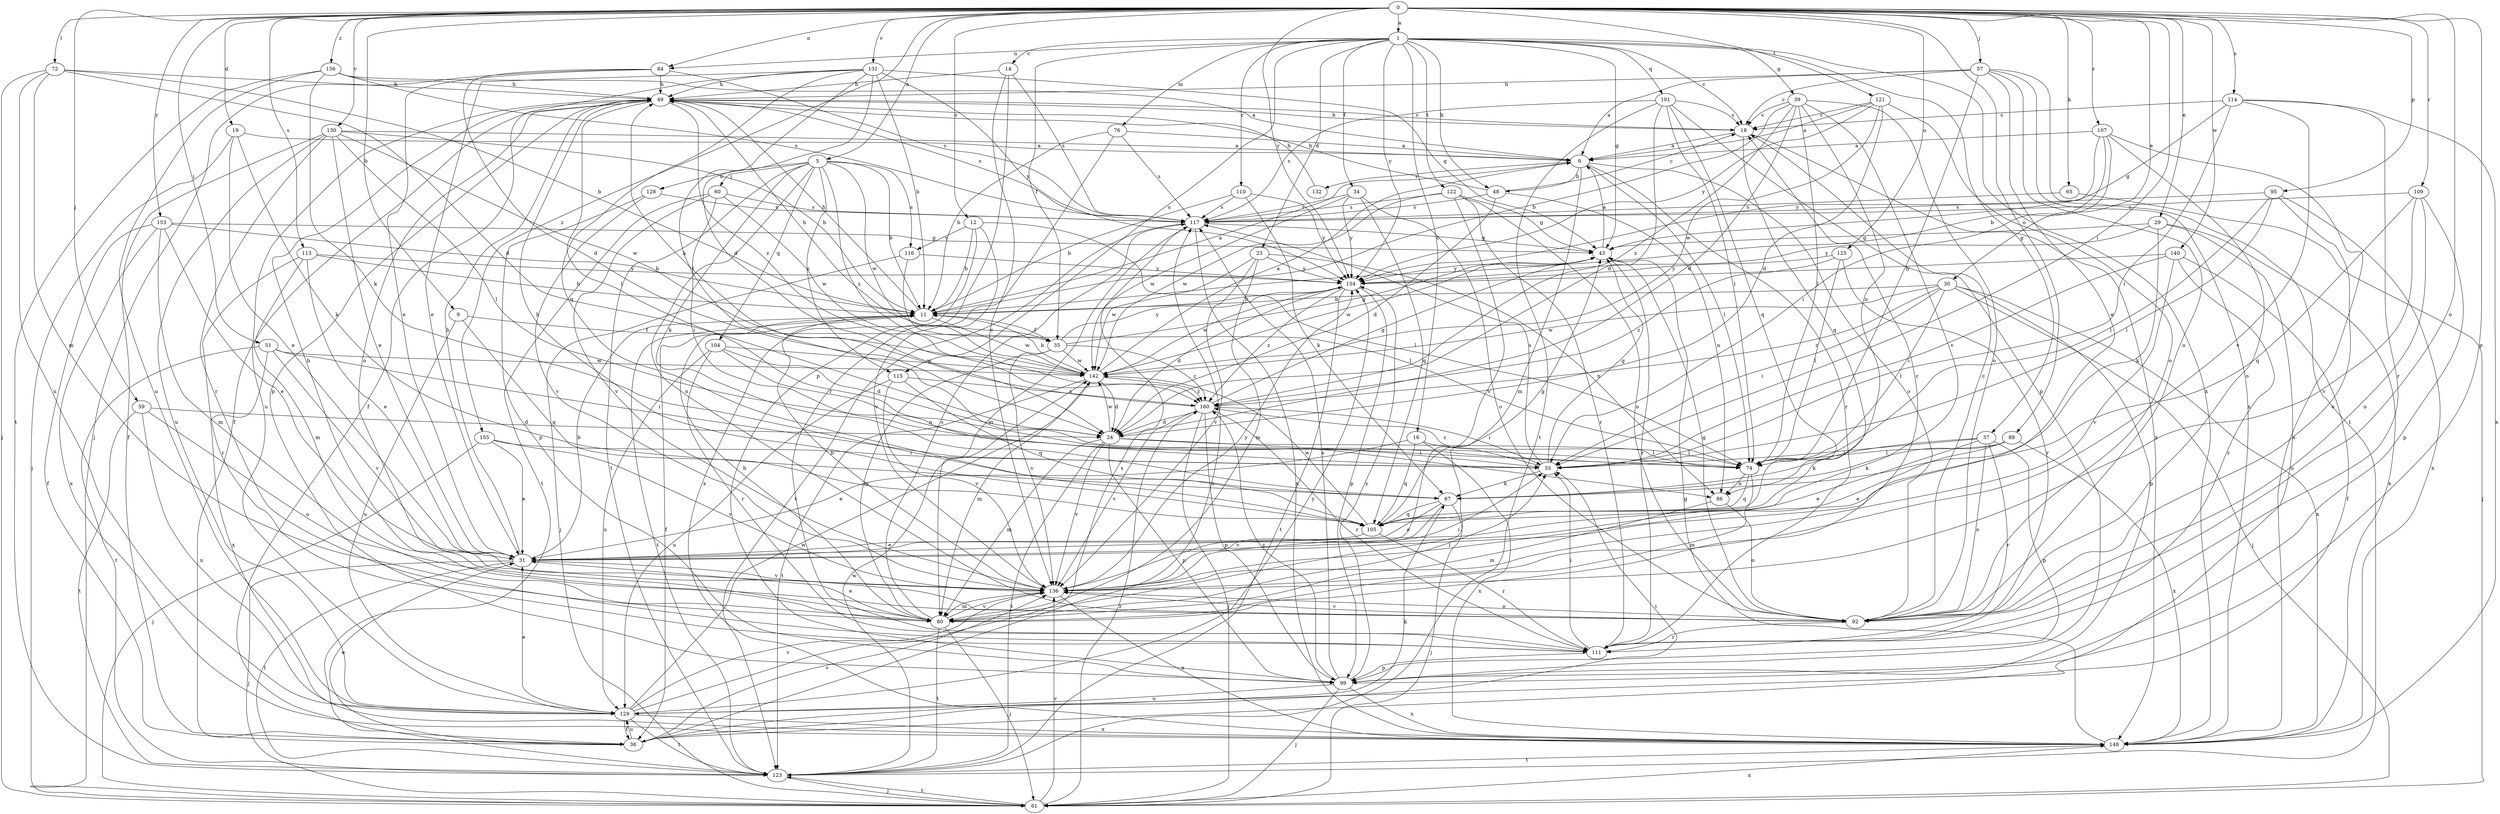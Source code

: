strict digraph  {
0;
1;
5;
6;
9;
11;
12;
14;
16;
18;
19;
23;
24;
29;
30;
31;
34;
35;
36;
37;
39;
43;
48;
49;
51;
55;
57;
59;
60;
61;
65;
67;
72;
74;
76;
80;
84;
86;
89;
92;
95;
99;
101;
104;
105;
107;
109;
110;
111;
113;
114;
115;
116;
117;
121;
122;
123;
125;
128;
129;
130;
131;
132;
136;
140;
142;
148;
153;
154;
155;
156;
160;
0 -> 1  [label=a];
0 -> 5  [label=a];
0 -> 9  [label=b];
0 -> 12  [label=c];
0 -> 19  [label=d];
0 -> 29  [label=e];
0 -> 30  [label=e];
0 -> 51  [label=i];
0 -> 55  [label=i];
0 -> 57  [label=j];
0 -> 59  [label=j];
0 -> 65  [label=k];
0 -> 72  [label=l];
0 -> 84  [label=n];
0 -> 89  [label=o];
0 -> 92  [label=o];
0 -> 95  [label=p];
0 -> 99  [label=p];
0 -> 107  [label=r];
0 -> 109  [label=r];
0 -> 113  [label=s];
0 -> 114  [label=s];
0 -> 121  [label=t];
0 -> 125  [label=u];
0 -> 130  [label=v];
0 -> 131  [label=v];
0 -> 140  [label=w];
0 -> 153  [label=y];
0 -> 154  [label=y];
0 -> 155  [label=z];
0 -> 156  [label=z];
1 -> 14  [label=c];
1 -> 16  [label=c];
1 -> 18  [label=c];
1 -> 23  [label=d];
1 -> 34  [label=f];
1 -> 35  [label=f];
1 -> 37  [label=g];
1 -> 39  [label=g];
1 -> 43  [label=g];
1 -> 48  [label=h];
1 -> 76  [label=m];
1 -> 84  [label=n];
1 -> 101  [label=q];
1 -> 110  [label=r];
1 -> 115  [label=s];
1 -> 122  [label=t];
1 -> 148  [label=x];
1 -> 154  [label=y];
5 -> 11  [label=b];
5 -> 60  [label=j];
5 -> 67  [label=k];
5 -> 92  [label=o];
5 -> 104  [label=q];
5 -> 115  [label=s];
5 -> 116  [label=s];
5 -> 123  [label=t];
5 -> 128  [label=u];
5 -> 142  [label=w];
5 -> 160  [label=z];
6 -> 48  [label=h];
6 -> 74  [label=l];
6 -> 80  [label=m];
6 -> 92  [label=o];
6 -> 111  [label=r];
6 -> 132  [label=v];
9 -> 35  [label=f];
9 -> 105  [label=q];
9 -> 129  [label=u];
11 -> 6  [label=a];
11 -> 35  [label=f];
11 -> 36  [label=f];
11 -> 49  [label=h];
11 -> 123  [label=t];
11 -> 142  [label=w];
12 -> 11  [label=b];
12 -> 74  [label=l];
12 -> 116  [label=s];
12 -> 136  [label=v];
12 -> 148  [label=x];
14 -> 49  [label=h];
14 -> 99  [label=p];
14 -> 117  [label=s];
14 -> 136  [label=v];
16 -> 31  [label=e];
16 -> 74  [label=l];
16 -> 105  [label=q];
16 -> 148  [label=x];
18 -> 6  [label=a];
18 -> 49  [label=h];
18 -> 105  [label=q];
18 -> 148  [label=x];
19 -> 6  [label=a];
19 -> 31  [label=e];
19 -> 61  [label=j];
19 -> 67  [label=k];
23 -> 80  [label=m];
23 -> 86  [label=n];
23 -> 136  [label=v];
23 -> 142  [label=w];
23 -> 154  [label=y];
24 -> 55  [label=i];
24 -> 74  [label=l];
24 -> 80  [label=m];
24 -> 99  [label=p];
24 -> 123  [label=t];
24 -> 136  [label=v];
24 -> 142  [label=w];
29 -> 43  [label=g];
29 -> 67  [label=k];
29 -> 129  [label=u];
29 -> 148  [label=x];
29 -> 154  [label=y];
30 -> 11  [label=b];
30 -> 55  [label=i];
30 -> 61  [label=j];
30 -> 74  [label=l];
30 -> 99  [label=p];
30 -> 142  [label=w];
30 -> 148  [label=x];
30 -> 160  [label=z];
31 -> 11  [label=b];
31 -> 49  [label=h];
31 -> 61  [label=j];
31 -> 123  [label=t];
31 -> 136  [label=v];
34 -> 92  [label=o];
34 -> 105  [label=q];
34 -> 117  [label=s];
34 -> 142  [label=w];
34 -> 154  [label=y];
35 -> 43  [label=g];
35 -> 49  [label=h];
35 -> 80  [label=m];
35 -> 136  [label=v];
35 -> 142  [label=w];
35 -> 154  [label=y];
35 -> 160  [label=z];
36 -> 31  [label=e];
36 -> 55  [label=i];
36 -> 67  [label=k];
36 -> 117  [label=s];
36 -> 129  [label=u];
36 -> 136  [label=v];
37 -> 31  [label=e];
37 -> 55  [label=i];
37 -> 67  [label=k];
37 -> 92  [label=o];
37 -> 99  [label=p];
37 -> 111  [label=r];
39 -> 11  [label=b];
39 -> 18  [label=c];
39 -> 24  [label=d];
39 -> 74  [label=l];
39 -> 86  [label=n];
39 -> 92  [label=o];
39 -> 136  [label=v];
39 -> 160  [label=z];
43 -> 6  [label=a];
43 -> 111  [label=r];
43 -> 142  [label=w];
43 -> 154  [label=y];
48 -> 18  [label=c];
48 -> 24  [label=d];
48 -> 49  [label=h];
48 -> 86  [label=n];
48 -> 117  [label=s];
49 -> 18  [label=c];
49 -> 36  [label=f];
49 -> 74  [label=l];
49 -> 92  [label=o];
49 -> 99  [label=p];
49 -> 117  [label=s];
49 -> 129  [label=u];
49 -> 160  [label=z];
51 -> 55  [label=i];
51 -> 123  [label=t];
51 -> 136  [label=v];
51 -> 142  [label=w];
51 -> 148  [label=x];
55 -> 43  [label=g];
55 -> 67  [label=k];
55 -> 117  [label=s];
55 -> 160  [label=z];
57 -> 6  [label=a];
57 -> 18  [label=c];
57 -> 31  [label=e];
57 -> 49  [label=h];
57 -> 74  [label=l];
57 -> 92  [label=o];
57 -> 123  [label=t];
57 -> 148  [label=x];
59 -> 24  [label=d];
59 -> 92  [label=o];
59 -> 123  [label=t];
59 -> 129  [label=u];
60 -> 55  [label=i];
60 -> 117  [label=s];
60 -> 123  [label=t];
60 -> 136  [label=v];
60 -> 142  [label=w];
61 -> 123  [label=t];
61 -> 136  [label=v];
61 -> 148  [label=x];
61 -> 160  [label=z];
65 -> 61  [label=j];
65 -> 117  [label=s];
67 -> 31  [label=e];
67 -> 61  [label=j];
67 -> 105  [label=q];
67 -> 136  [label=v];
72 -> 11  [label=b];
72 -> 24  [label=d];
72 -> 49  [label=h];
72 -> 61  [label=j];
72 -> 80  [label=m];
72 -> 129  [label=u];
74 -> 80  [label=m];
74 -> 86  [label=n];
74 -> 105  [label=q];
76 -> 6  [label=a];
76 -> 11  [label=b];
76 -> 111  [label=r];
76 -> 117  [label=s];
80 -> 11  [label=b];
80 -> 18  [label=c];
80 -> 31  [label=e];
80 -> 49  [label=h];
80 -> 55  [label=i];
80 -> 61  [label=j];
80 -> 117  [label=s];
80 -> 123  [label=t];
80 -> 136  [label=v];
84 -> 24  [label=d];
84 -> 31  [label=e];
84 -> 49  [label=h];
84 -> 61  [label=j];
84 -> 117  [label=s];
86 -> 80  [label=m];
86 -> 92  [label=o];
89 -> 31  [label=e];
89 -> 67  [label=k];
89 -> 74  [label=l];
89 -> 148  [label=x];
92 -> 18  [label=c];
92 -> 43  [label=g];
92 -> 111  [label=r];
92 -> 136  [label=v];
95 -> 55  [label=i];
95 -> 74  [label=l];
95 -> 92  [label=o];
95 -> 117  [label=s];
95 -> 148  [label=x];
99 -> 61  [label=j];
99 -> 117  [label=s];
99 -> 129  [label=u];
99 -> 148  [label=x];
99 -> 154  [label=y];
99 -> 160  [label=z];
101 -> 18  [label=c];
101 -> 24  [label=d];
101 -> 74  [label=l];
101 -> 99  [label=p];
101 -> 105  [label=q];
101 -> 117  [label=s];
101 -> 123  [label=t];
104 -> 24  [label=d];
104 -> 86  [label=n];
104 -> 111  [label=r];
104 -> 129  [label=u];
104 -> 142  [label=w];
105 -> 31  [label=e];
105 -> 43  [label=g];
105 -> 49  [label=h];
105 -> 111  [label=r];
105 -> 142  [label=w];
107 -> 6  [label=a];
107 -> 11  [label=b];
107 -> 55  [label=i];
107 -> 92  [label=o];
107 -> 148  [label=x];
107 -> 154  [label=y];
109 -> 92  [label=o];
109 -> 99  [label=p];
109 -> 105  [label=q];
109 -> 117  [label=s];
109 -> 136  [label=v];
110 -> 11  [label=b];
110 -> 67  [label=k];
110 -> 117  [label=s];
110 -> 154  [label=y];
111 -> 55  [label=i];
111 -> 99  [label=p];
113 -> 11  [label=b];
113 -> 31  [label=e];
113 -> 80  [label=m];
113 -> 111  [label=r];
113 -> 154  [label=y];
114 -> 18  [label=c];
114 -> 43  [label=g];
114 -> 55  [label=i];
114 -> 111  [label=r];
114 -> 136  [label=v];
114 -> 148  [label=x];
115 -> 105  [label=q];
115 -> 129  [label=u];
115 -> 136  [label=v];
115 -> 160  [label=z];
116 -> 61  [label=j];
116 -> 74  [label=l];
116 -> 154  [label=y];
117 -> 43  [label=g];
117 -> 80  [label=m];
117 -> 123  [label=t];
117 -> 148  [label=x];
121 -> 6  [label=a];
121 -> 18  [label=c];
121 -> 24  [label=d];
121 -> 92  [label=o];
121 -> 142  [label=w];
121 -> 154  [label=y];
122 -> 43  [label=g];
122 -> 92  [label=o];
122 -> 111  [label=r];
122 -> 117  [label=s];
122 -> 136  [label=v];
122 -> 142  [label=w];
123 -> 61  [label=j];
123 -> 142  [label=w];
125 -> 74  [label=l];
125 -> 111  [label=r];
125 -> 154  [label=y];
125 -> 160  [label=z];
128 -> 99  [label=p];
128 -> 117  [label=s];
128 -> 136  [label=v];
129 -> 31  [label=e];
129 -> 36  [label=f];
129 -> 117  [label=s];
129 -> 123  [label=t];
129 -> 136  [label=v];
129 -> 142  [label=w];
129 -> 148  [label=x];
129 -> 154  [label=y];
130 -> 6  [label=a];
130 -> 11  [label=b];
130 -> 31  [label=e];
130 -> 36  [label=f];
130 -> 74  [label=l];
130 -> 111  [label=r];
130 -> 129  [label=u];
130 -> 142  [label=w];
131 -> 11  [label=b];
131 -> 24  [label=d];
131 -> 31  [label=e];
131 -> 36  [label=f];
131 -> 43  [label=g];
131 -> 49  [label=h];
131 -> 74  [label=l];
131 -> 105  [label=q];
131 -> 154  [label=y];
132 -> 49  [label=h];
136 -> 11  [label=b];
136 -> 55  [label=i];
136 -> 80  [label=m];
136 -> 92  [label=o];
136 -> 148  [label=x];
136 -> 154  [label=y];
140 -> 36  [label=f];
140 -> 55  [label=i];
140 -> 111  [label=r];
140 -> 136  [label=v];
140 -> 154  [label=y];
142 -> 6  [label=a];
142 -> 11  [label=b];
142 -> 24  [label=d];
142 -> 80  [label=m];
142 -> 123  [label=t];
142 -> 160  [label=z];
148 -> 43  [label=g];
148 -> 123  [label=t];
153 -> 11  [label=b];
153 -> 31  [label=e];
153 -> 36  [label=f];
153 -> 43  [label=g];
153 -> 80  [label=m];
153 -> 148  [label=x];
154 -> 11  [label=b];
154 -> 24  [label=d];
154 -> 99  [label=p];
154 -> 123  [label=t];
154 -> 142  [label=w];
154 -> 160  [label=z];
155 -> 31  [label=e];
155 -> 55  [label=i];
155 -> 61  [label=j];
155 -> 136  [label=v];
156 -> 6  [label=a];
156 -> 49  [label=h];
156 -> 67  [label=k];
156 -> 117  [label=s];
156 -> 123  [label=t];
156 -> 129  [label=u];
160 -> 24  [label=d];
160 -> 43  [label=g];
160 -> 49  [label=h];
160 -> 55  [label=i];
160 -> 61  [label=j];
160 -> 99  [label=p];
160 -> 111  [label=r];
160 -> 136  [label=v];
}
